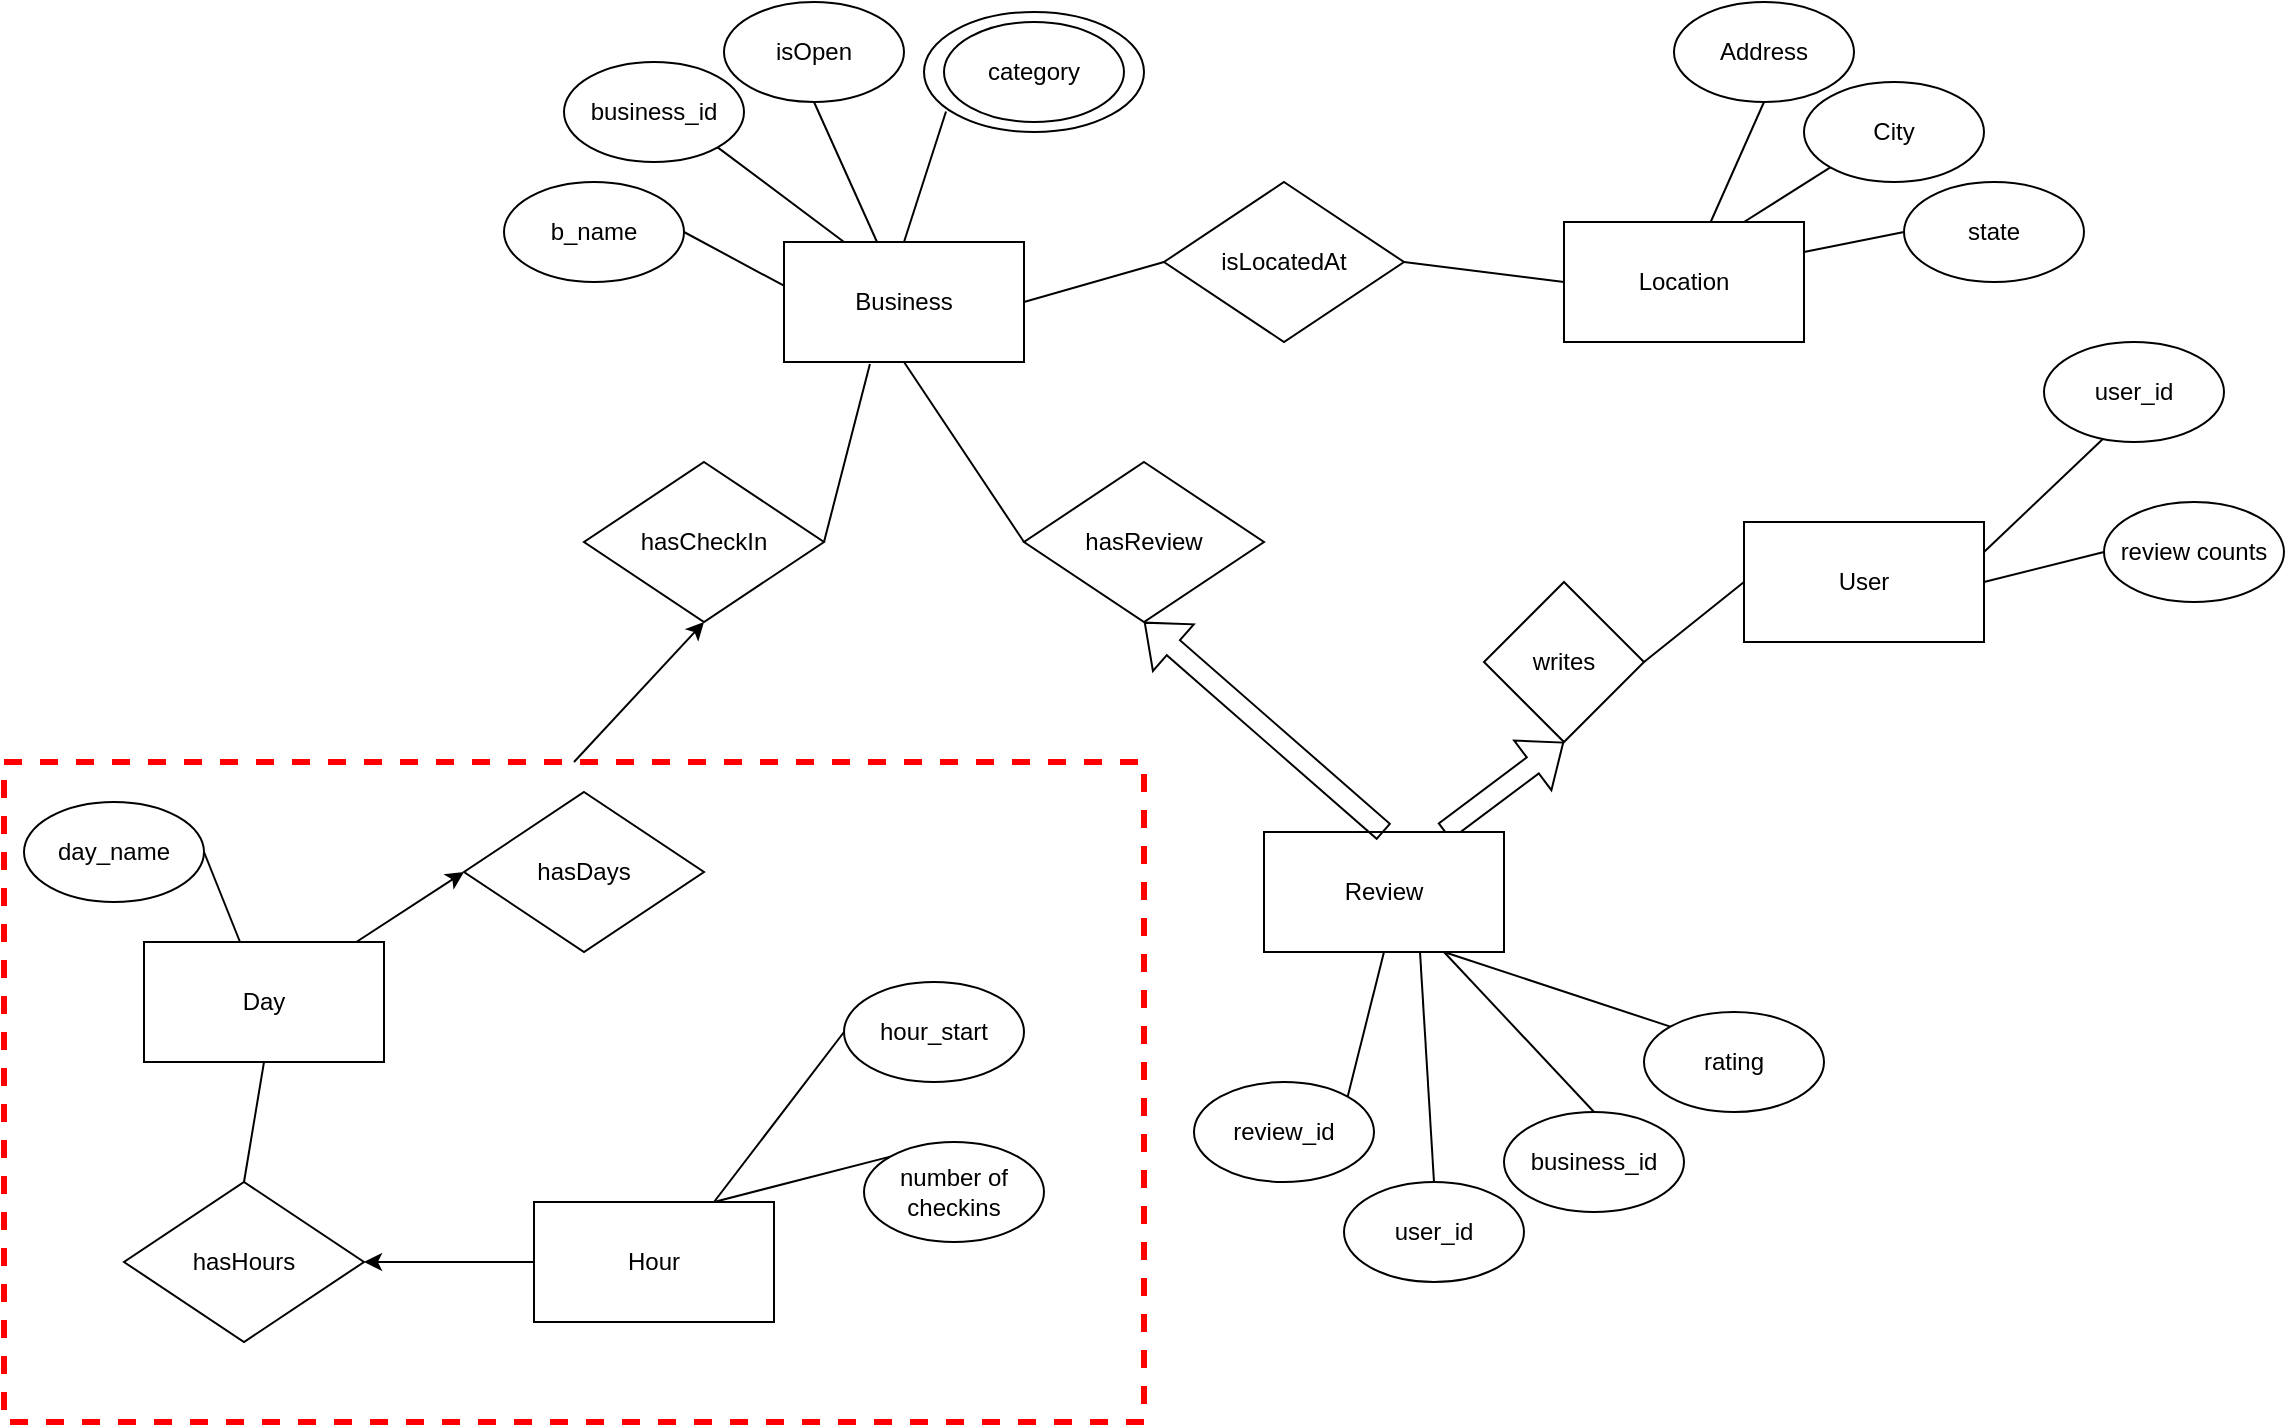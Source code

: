 <mxfile version="20.8.13"><diagram name="Page-1" id="shWukMuNHc6jm55zU6df"><mxGraphModel dx="2350" dy="1113" grid="1" gridSize="10" guides="1" tooltips="1" connect="1" arrows="1" fold="1" page="1" pageScale="1" pageWidth="850" pageHeight="1100" math="0" shadow="0"><root><mxCell id="0"/><mxCell id="1" parent="0"/><mxCell id="lI_nmMBK2W32jPX1ycef-138" value="" style="rounded=0;whiteSpace=wrap;html=1;dashed=1;strokeWidth=3;strokeColor=#FF0000;" vertex="1" parent="1"><mxGeometry x="-410" y="440" width="570" height="330" as="geometry"/></mxCell><mxCell id="lI_nmMBK2W32jPX1ycef-62" style="edgeStyle=none;rounded=0;orthogonalLoop=1;jettySize=auto;html=1;exitX=1;exitY=0.25;exitDx=0;exitDy=0;entryX=0;entryY=0.5;entryDx=0;entryDy=0;endArrow=none;endFill=0;" edge="1" parent="1" source="lI_nmMBK2W32jPX1ycef-1" target="lI_nmMBK2W32jPX1ycef-11"><mxGeometry relative="1" as="geometry"/></mxCell><mxCell id="lI_nmMBK2W32jPX1ycef-63" style="edgeStyle=none;rounded=0;orthogonalLoop=1;jettySize=auto;html=1;exitX=0.75;exitY=0;exitDx=0;exitDy=0;entryX=0;entryY=1;entryDx=0;entryDy=0;endArrow=none;endFill=0;" edge="1" parent="1" source="lI_nmMBK2W32jPX1ycef-1" target="lI_nmMBK2W32jPX1ycef-10"><mxGeometry relative="1" as="geometry"/></mxCell><mxCell id="lI_nmMBK2W32jPX1ycef-1" value="Location" style="rounded=0;whiteSpace=wrap;html=1;" vertex="1" parent="1"><mxGeometry x="370" y="170" width="120" height="60" as="geometry"/></mxCell><mxCell id="lI_nmMBK2W32jPX1ycef-40" style="edgeStyle=none;rounded=0;orthogonalLoop=1;jettySize=auto;html=1;exitX=1;exitY=0.5;exitDx=0;exitDy=0;entryX=0.017;entryY=0.383;entryDx=0;entryDy=0;endArrow=none;endFill=0;entryPerimeter=0;" edge="1" parent="1" source="lI_nmMBK2W32jPX1ycef-2" target="lI_nmMBK2W32jPX1ycef-16"><mxGeometry relative="1" as="geometry"/></mxCell><mxCell id="lI_nmMBK2W32jPX1ycef-2" value="b_name" style="ellipse;whiteSpace=wrap;html=1;" vertex="1" parent="1"><mxGeometry x="-160" y="150" width="90" height="50" as="geometry"/></mxCell><mxCell id="lI_nmMBK2W32jPX1ycef-64" style="edgeStyle=none;rounded=0;orthogonalLoop=1;jettySize=auto;html=1;exitX=0.5;exitY=1;exitDx=0;exitDy=0;endArrow=none;endFill=0;" edge="1" parent="1" source="lI_nmMBK2W32jPX1ycef-9" target="lI_nmMBK2W32jPX1ycef-1"><mxGeometry relative="1" as="geometry"/></mxCell><mxCell id="lI_nmMBK2W32jPX1ycef-9" value="&lt;div&gt;Address&lt;/div&gt;" style="ellipse;whiteSpace=wrap;html=1;" vertex="1" parent="1"><mxGeometry x="425" y="60" width="90" height="50" as="geometry"/></mxCell><mxCell id="lI_nmMBK2W32jPX1ycef-10" value="&lt;div&gt;City&lt;/div&gt;" style="ellipse;whiteSpace=wrap;html=1;" vertex="1" parent="1"><mxGeometry x="490" y="100" width="90" height="50" as="geometry"/></mxCell><mxCell id="lI_nmMBK2W32jPX1ycef-11" value="state" style="ellipse;whiteSpace=wrap;html=1;" vertex="1" parent="1"><mxGeometry x="540" y="150" width="90" height="50" as="geometry"/></mxCell><mxCell id="lI_nmMBK2W32jPX1ycef-22" style="edgeStyle=none;rounded=0;orthogonalLoop=1;jettySize=auto;html=1;exitX=1;exitY=0.5;exitDx=0;exitDy=0;entryX=0;entryY=0.5;entryDx=0;entryDy=0;endArrow=none;endFill=0;" edge="1" parent="1" source="lI_nmMBK2W32jPX1ycef-16" target="lI_nmMBK2W32jPX1ycef-19"><mxGeometry relative="1" as="geometry"/></mxCell><mxCell id="lI_nmMBK2W32jPX1ycef-60" style="edgeStyle=none;rounded=0;orthogonalLoop=1;jettySize=auto;html=1;exitX=0.5;exitY=0;exitDx=0;exitDy=0;entryX=0.1;entryY=0.829;entryDx=0;entryDy=0;entryPerimeter=0;endArrow=none;endFill=0;" edge="1" parent="1" source="lI_nmMBK2W32jPX1ycef-16" target="lI_nmMBK2W32jPX1ycef-58"><mxGeometry relative="1" as="geometry"/></mxCell><mxCell id="lI_nmMBK2W32jPX1ycef-16" value="Business" style="rounded=0;whiteSpace=wrap;html=1;" vertex="1" parent="1"><mxGeometry x="-20" y="180" width="120" height="60" as="geometry"/></mxCell><mxCell id="lI_nmMBK2W32jPX1ycef-21" style="edgeStyle=none;rounded=0;orthogonalLoop=1;jettySize=auto;html=1;exitX=1;exitY=0.5;exitDx=0;exitDy=0;entryX=0;entryY=0.5;entryDx=0;entryDy=0;endArrow=none;endFill=0;" edge="1" parent="1" source="lI_nmMBK2W32jPX1ycef-19" target="lI_nmMBK2W32jPX1ycef-1"><mxGeometry relative="1" as="geometry"><mxPoint x="380" y="180" as="sourcePoint"/></mxGeometry></mxCell><mxCell id="lI_nmMBK2W32jPX1ycef-19" value="isLocatedAt" style="rhombus;whiteSpace=wrap;html=1;" vertex="1" parent="1"><mxGeometry x="170" y="150" width="120" height="80" as="geometry"/></mxCell><mxCell id="lI_nmMBK2W32jPX1ycef-42" style="edgeStyle=none;rounded=0;orthogonalLoop=1;jettySize=auto;html=1;exitX=0.5;exitY=1;exitDx=0;exitDy=0;endArrow=none;endFill=0;" edge="1" parent="1" source="lI_nmMBK2W32jPX1ycef-23" target="lI_nmMBK2W32jPX1ycef-16"><mxGeometry relative="1" as="geometry"/></mxCell><mxCell id="lI_nmMBK2W32jPX1ycef-23" value="isOpen" style="ellipse;whiteSpace=wrap;html=1;" vertex="1" parent="1"><mxGeometry x="-50" y="60" width="90" height="50" as="geometry"/></mxCell><mxCell id="lI_nmMBK2W32jPX1ycef-28" style="edgeStyle=none;rounded=0;orthogonalLoop=1;jettySize=auto;html=1;exitX=1;exitY=0.25;exitDx=0;exitDy=0;entryX=0.333;entryY=0.96;entryDx=0;entryDy=0;endArrow=none;endFill=0;entryPerimeter=0;" edge="1" parent="1" source="lI_nmMBK2W32jPX1ycef-26" target="lI_nmMBK2W32jPX1ycef-27"><mxGeometry relative="1" as="geometry"/></mxCell><mxCell id="lI_nmMBK2W32jPX1ycef-33" style="edgeStyle=none;rounded=0;orthogonalLoop=1;jettySize=auto;html=1;exitX=0;exitY=0.5;exitDx=0;exitDy=0;entryX=1;entryY=0.5;entryDx=0;entryDy=0;endArrow=none;endFill=0;" edge="1" parent="1" source="lI_nmMBK2W32jPX1ycef-26" target="lI_nmMBK2W32jPX1ycef-32"><mxGeometry relative="1" as="geometry"/></mxCell><mxCell id="lI_nmMBK2W32jPX1ycef-26" value="User" style="rounded=0;whiteSpace=wrap;html=1;" vertex="1" parent="1"><mxGeometry x="460" y="320" width="120" height="60" as="geometry"/></mxCell><mxCell id="lI_nmMBK2W32jPX1ycef-27" value="user_id" style="ellipse;whiteSpace=wrap;html=1;" vertex="1" parent="1"><mxGeometry x="610" y="230" width="90" height="50" as="geometry"/></mxCell><mxCell id="lI_nmMBK2W32jPX1ycef-31" style="edgeStyle=none;rounded=0;orthogonalLoop=1;jettySize=auto;html=1;exitX=0;exitY=0.5;exitDx=0;exitDy=0;entryX=1;entryY=0.5;entryDx=0;entryDy=0;endArrow=none;endFill=0;" edge="1" parent="1" source="lI_nmMBK2W32jPX1ycef-30" target="lI_nmMBK2W32jPX1ycef-26"><mxGeometry relative="1" as="geometry"/></mxCell><mxCell id="lI_nmMBK2W32jPX1ycef-30" value="review counts" style="ellipse;whiteSpace=wrap;html=1;" vertex="1" parent="1"><mxGeometry x="640" y="310" width="90" height="50" as="geometry"/></mxCell><mxCell id="lI_nmMBK2W32jPX1ycef-32" value="writes" style="rhombus;whiteSpace=wrap;html=1;" vertex="1" parent="1"><mxGeometry x="330" y="350" width="80" height="80" as="geometry"/></mxCell><mxCell id="lI_nmMBK2W32jPX1ycef-53" style="edgeStyle=none;rounded=0;orthogonalLoop=1;jettySize=auto;html=1;exitX=0.75;exitY=0;exitDx=0;exitDy=0;entryX=0.5;entryY=1;entryDx=0;entryDy=0;endArrow=block;endFill=0;shape=flexArrow;" edge="1" parent="1" source="lI_nmMBK2W32jPX1ycef-34" target="lI_nmMBK2W32jPX1ycef-32"><mxGeometry relative="1" as="geometry"/></mxCell><mxCell id="lI_nmMBK2W32jPX1ycef-34" value="Review" style="rounded=0;whiteSpace=wrap;html=1;" vertex="1" parent="1"><mxGeometry x="220" y="475" width="120" height="60" as="geometry"/></mxCell><mxCell id="lI_nmMBK2W32jPX1ycef-36" style="edgeStyle=none;rounded=0;orthogonalLoop=1;jettySize=auto;html=1;exitX=1;exitY=0;exitDx=0;exitDy=0;entryX=0.5;entryY=1;entryDx=0;entryDy=0;endArrow=none;endFill=0;" edge="1" parent="1" source="lI_nmMBK2W32jPX1ycef-35" target="lI_nmMBK2W32jPX1ycef-34"><mxGeometry relative="1" as="geometry"/></mxCell><mxCell id="lI_nmMBK2W32jPX1ycef-35" value="review_id" style="ellipse;whiteSpace=wrap;html=1;" vertex="1" parent="1"><mxGeometry x="185" y="600" width="90" height="50" as="geometry"/></mxCell><mxCell id="lI_nmMBK2W32jPX1ycef-38" style="edgeStyle=none;rounded=0;orthogonalLoop=1;jettySize=auto;html=1;exitX=0.5;exitY=0;exitDx=0;exitDy=0;entryX=0.75;entryY=1;entryDx=0;entryDy=0;endArrow=none;endFill=0;" edge="1" parent="1" source="lI_nmMBK2W32jPX1ycef-37" target="lI_nmMBK2W32jPX1ycef-34"><mxGeometry relative="1" as="geometry"/></mxCell><mxCell id="lI_nmMBK2W32jPX1ycef-37" value="business_id" style="ellipse;whiteSpace=wrap;html=1;" vertex="1" parent="1"><mxGeometry x="340" y="615" width="90" height="50" as="geometry"/></mxCell><mxCell id="lI_nmMBK2W32jPX1ycef-41" style="edgeStyle=none;rounded=0;orthogonalLoop=1;jettySize=auto;html=1;exitX=1;exitY=1;exitDx=0;exitDy=0;entryX=0.25;entryY=0;entryDx=0;entryDy=0;endArrow=none;endFill=0;" edge="1" parent="1" source="lI_nmMBK2W32jPX1ycef-39" target="lI_nmMBK2W32jPX1ycef-16"><mxGeometry relative="1" as="geometry"><Array as="points"/></mxGeometry></mxCell><mxCell id="lI_nmMBK2W32jPX1ycef-39" value="business_id" style="ellipse;whiteSpace=wrap;html=1;" vertex="1" parent="1"><mxGeometry x="-130" y="90" width="90" height="50" as="geometry"/></mxCell><mxCell id="lI_nmMBK2W32jPX1ycef-71" style="edgeStyle=none;rounded=0;orthogonalLoop=1;jettySize=auto;html=1;exitX=0.5;exitY=0;exitDx=0;exitDy=0;entryX=0.65;entryY=1;entryDx=0;entryDy=0;entryPerimeter=0;startArrow=none;startFill=0;endArrow=none;endFill=0;fillColor=none;" edge="1" parent="1" source="lI_nmMBK2W32jPX1ycef-44" target="lI_nmMBK2W32jPX1ycef-34"><mxGeometry relative="1" as="geometry"/></mxCell><mxCell id="lI_nmMBK2W32jPX1ycef-44" value="user_id" style="ellipse;whiteSpace=wrap;html=1;" vertex="1" parent="1"><mxGeometry x="260" y="650" width="90" height="50" as="geometry"/></mxCell><mxCell id="lI_nmMBK2W32jPX1ycef-47" style="edgeStyle=none;rounded=0;orthogonalLoop=1;jettySize=auto;html=1;exitX=0;exitY=0;exitDx=0;exitDy=0;entryX=0.75;entryY=1;entryDx=0;entryDy=0;endArrow=none;endFill=0;" edge="1" parent="1" source="lI_nmMBK2W32jPX1ycef-46" target="lI_nmMBK2W32jPX1ycef-34"><mxGeometry relative="1" as="geometry"/></mxCell><mxCell id="lI_nmMBK2W32jPX1ycef-46" value="rating" style="ellipse;whiteSpace=wrap;html=1;" vertex="1" parent="1"><mxGeometry x="410" y="565" width="90" height="50" as="geometry"/></mxCell><mxCell id="lI_nmMBK2W32jPX1ycef-52" style="edgeStyle=none;rounded=0;orthogonalLoop=1;jettySize=auto;html=1;exitX=0;exitY=0.5;exitDx=0;exitDy=0;entryX=0.5;entryY=1;entryDx=0;entryDy=0;endArrow=none;endFill=0;" edge="1" parent="1" source="lI_nmMBK2W32jPX1ycef-50" target="lI_nmMBK2W32jPX1ycef-16"><mxGeometry relative="1" as="geometry"/></mxCell><mxCell id="lI_nmMBK2W32jPX1ycef-67" style="edgeStyle=none;shape=flexArrow;rounded=0;orthogonalLoop=1;jettySize=auto;html=1;exitX=0.5;exitY=1;exitDx=0;exitDy=0;entryX=0.5;entryY=0;entryDx=0;entryDy=0;startArrow=classic;startFill=1;endArrow=none;endFill=0;fillColor=none;" edge="1" parent="1" source="lI_nmMBK2W32jPX1ycef-50" target="lI_nmMBK2W32jPX1ycef-34"><mxGeometry relative="1" as="geometry"/></mxCell><mxCell id="lI_nmMBK2W32jPX1ycef-50" value="hasReview" style="rhombus;whiteSpace=wrap;html=1;" vertex="1" parent="1"><mxGeometry x="100" y="290" width="120" height="80" as="geometry"/></mxCell><mxCell id="lI_nmMBK2W32jPX1ycef-59" value="" style="group" vertex="1" connectable="0" parent="1"><mxGeometry x="50" y="60" width="120" height="70" as="geometry"/></mxCell><mxCell id="lI_nmMBK2W32jPX1ycef-61" value="" style="group;movable=1;resizable=1;rotatable=1;deletable=1;editable=1;connectable=1;" vertex="1" connectable="0" parent="1"><mxGeometry x="50" y="65" width="110" height="60" as="geometry"/></mxCell><mxCell id="lI_nmMBK2W32jPX1ycef-58" value="" style="ellipse;whiteSpace=wrap;html=1;" vertex="1" parent="lI_nmMBK2W32jPX1ycef-61"><mxGeometry width="110" height="60" as="geometry"/></mxCell><mxCell id="lI_nmMBK2W32jPX1ycef-56" value="category" style="ellipse;whiteSpace=wrap;html=1;movable=1;resizable=1;rotatable=1;deletable=1;editable=1;connectable=1;" vertex="1" parent="lI_nmMBK2W32jPX1ycef-61"><mxGeometry x="10" y="5" width="90" height="50" as="geometry"/></mxCell><mxCell id="lI_nmMBK2W32jPX1ycef-80" style="edgeStyle=none;rounded=0;orthogonalLoop=1;jettySize=auto;html=1;entryX=0.5;entryY=1;entryDx=0;entryDy=0;startArrow=none;startFill=0;endArrow=classic;endFill=1;fillColor=none;exitX=0.5;exitY=0;exitDx=0;exitDy=0;" edge="1" parent="1" source="lI_nmMBK2W32jPX1ycef-138" target="lI_nmMBK2W32jPX1ycef-69"><mxGeometry relative="1" as="geometry"><mxPoint x="-120" y="440" as="sourcePoint"/></mxGeometry></mxCell><mxCell id="lI_nmMBK2W32jPX1ycef-70" style="edgeStyle=none;rounded=0;orthogonalLoop=1;jettySize=auto;html=1;exitX=1;exitY=0.5;exitDx=0;exitDy=0;entryX=0.358;entryY=1.017;entryDx=0;entryDy=0;entryPerimeter=0;startArrow=none;startFill=0;endArrow=none;endFill=0;fillColor=none;" edge="1" parent="1" source="lI_nmMBK2W32jPX1ycef-69" target="lI_nmMBK2W32jPX1ycef-16"><mxGeometry relative="1" as="geometry"/></mxCell><mxCell id="lI_nmMBK2W32jPX1ycef-69" value="hasCheckIn" style="rhombus;whiteSpace=wrap;html=1;" vertex="1" parent="1"><mxGeometry x="-120" y="290" width="120" height="80" as="geometry"/></mxCell><mxCell id="lI_nmMBK2W32jPX1ycef-127" style="edgeStyle=none;rounded=0;orthogonalLoop=1;jettySize=auto;html=1;entryX=0;entryY=0.5;entryDx=0;entryDy=0;startArrow=none;startFill=0;endArrow=classic;endFill=1;fillColor=none;" edge="1" parent="1" source="lI_nmMBK2W32jPX1ycef-76" target="lI_nmMBK2W32jPX1ycef-117"><mxGeometry relative="1" as="geometry"/></mxCell><mxCell id="lI_nmMBK2W32jPX1ycef-76" value="Day" style="rounded=0;whiteSpace=wrap;html=1;" vertex="1" parent="1"><mxGeometry x="-340" y="530" width="120" height="60" as="geometry"/></mxCell><mxCell id="lI_nmMBK2W32jPX1ycef-115" style="edgeStyle=none;rounded=0;orthogonalLoop=1;jettySize=auto;html=1;exitX=1;exitY=0.5;exitDx=0;exitDy=0;startArrow=none;startFill=0;endArrow=none;endFill=0;fillColor=none;" edge="1" parent="1" source="lI_nmMBK2W32jPX1ycef-107" target="lI_nmMBK2W32jPX1ycef-76"><mxGeometry relative="1" as="geometry"/></mxCell><mxCell id="lI_nmMBK2W32jPX1ycef-107" value="day_name" style="ellipse;whiteSpace=wrap;html=1;" vertex="1" parent="1"><mxGeometry x="-400" y="460" width="90" height="50" as="geometry"/></mxCell><mxCell id="lI_nmMBK2W32jPX1ycef-117" value="hasDays" style="rhombus;whiteSpace=wrap;html=1;" vertex="1" parent="1"><mxGeometry x="-180" y="455" width="120" height="80" as="geometry"/></mxCell><mxCell id="lI_nmMBK2W32jPX1ycef-120" style="edgeStyle=none;rounded=0;orthogonalLoop=1;jettySize=auto;html=1;exitX=0.5;exitY=0;exitDx=0;exitDy=0;entryX=0.5;entryY=1;entryDx=0;entryDy=0;startArrow=none;startFill=0;endArrow=none;endFill=0;fillColor=none;" edge="1" parent="1" source="lI_nmMBK2W32jPX1ycef-124" target="lI_nmMBK2W32jPX1ycef-76"><mxGeometry relative="1" as="geometry"><mxPoint x="-6.904" y="694.869" as="sourcePoint"/></mxGeometry></mxCell><mxCell id="lI_nmMBK2W32jPX1ycef-124" value="hasHours" style="rhombus;whiteSpace=wrap;html=1;" vertex="1" parent="1"><mxGeometry x="-350" y="650" width="120" height="80" as="geometry"/></mxCell><mxCell id="lI_nmMBK2W32jPX1ycef-137" style="edgeStyle=none;rounded=0;orthogonalLoop=1;jettySize=auto;html=1;exitX=0;exitY=0.5;exitDx=0;exitDy=0;entryX=1;entryY=0.5;entryDx=0;entryDy=0;startArrow=none;startFill=0;endArrow=classic;endFill=1;fillColor=none;" edge="1" parent="1" source="lI_nmMBK2W32jPX1ycef-129" target="lI_nmMBK2W32jPX1ycef-124"><mxGeometry relative="1" as="geometry"/></mxCell><mxCell id="lI_nmMBK2W32jPX1ycef-129" value="Hour" style="rounded=0;whiteSpace=wrap;html=1;" vertex="1" parent="1"><mxGeometry x="-145" y="660" width="120" height="60" as="geometry"/></mxCell><mxCell id="lI_nmMBK2W32jPX1ycef-133" style="edgeStyle=none;rounded=0;orthogonalLoop=1;jettySize=auto;html=1;exitX=0;exitY=0.5;exitDx=0;exitDy=0;entryX=0.75;entryY=0;entryDx=0;entryDy=0;startArrow=none;startFill=0;endArrow=none;endFill=0;fillColor=none;" edge="1" parent="1" source="lI_nmMBK2W32jPX1ycef-132" target="lI_nmMBK2W32jPX1ycef-129"><mxGeometry relative="1" as="geometry"/></mxCell><mxCell id="lI_nmMBK2W32jPX1ycef-132" value="hour_start" style="ellipse;whiteSpace=wrap;html=1;" vertex="1" parent="1"><mxGeometry x="10" y="550" width="90" height="50" as="geometry"/></mxCell><mxCell id="lI_nmMBK2W32jPX1ycef-135" style="edgeStyle=none;rounded=0;orthogonalLoop=1;jettySize=auto;html=1;exitX=0;exitY=0;exitDx=0;exitDy=0;entryX=0.75;entryY=0;entryDx=0;entryDy=0;startArrow=none;startFill=0;endArrow=none;endFill=0;fillColor=none;" edge="1" parent="1" source="lI_nmMBK2W32jPX1ycef-134" target="lI_nmMBK2W32jPX1ycef-129"><mxGeometry relative="1" as="geometry"/></mxCell><mxCell id="lI_nmMBK2W32jPX1ycef-134" value="number of checkins" style="ellipse;whiteSpace=wrap;html=1;" vertex="1" parent="1"><mxGeometry x="20" y="630" width="90" height="50" as="geometry"/></mxCell></root></mxGraphModel></diagram></mxfile>